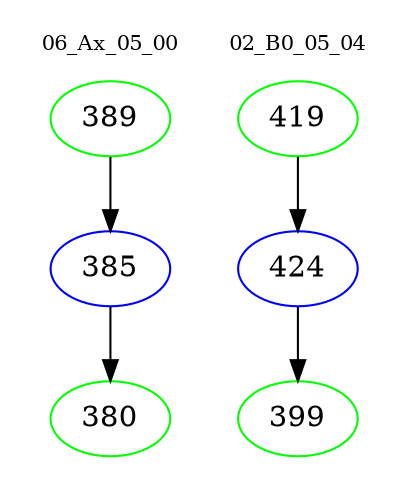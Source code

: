 digraph{
subgraph cluster_0 {
color = white
label = "06_Ax_05_00";
fontsize=10;
T0_389 [label="389", color="green"]
T0_389 -> T0_385 [color="black"]
T0_385 [label="385", color="blue"]
T0_385 -> T0_380 [color="black"]
T0_380 [label="380", color="green"]
}
subgraph cluster_1 {
color = white
label = "02_B0_05_04";
fontsize=10;
T1_419 [label="419", color="green"]
T1_419 -> T1_424 [color="black"]
T1_424 [label="424", color="blue"]
T1_424 -> T1_399 [color="black"]
T1_399 [label="399", color="green"]
}
}
